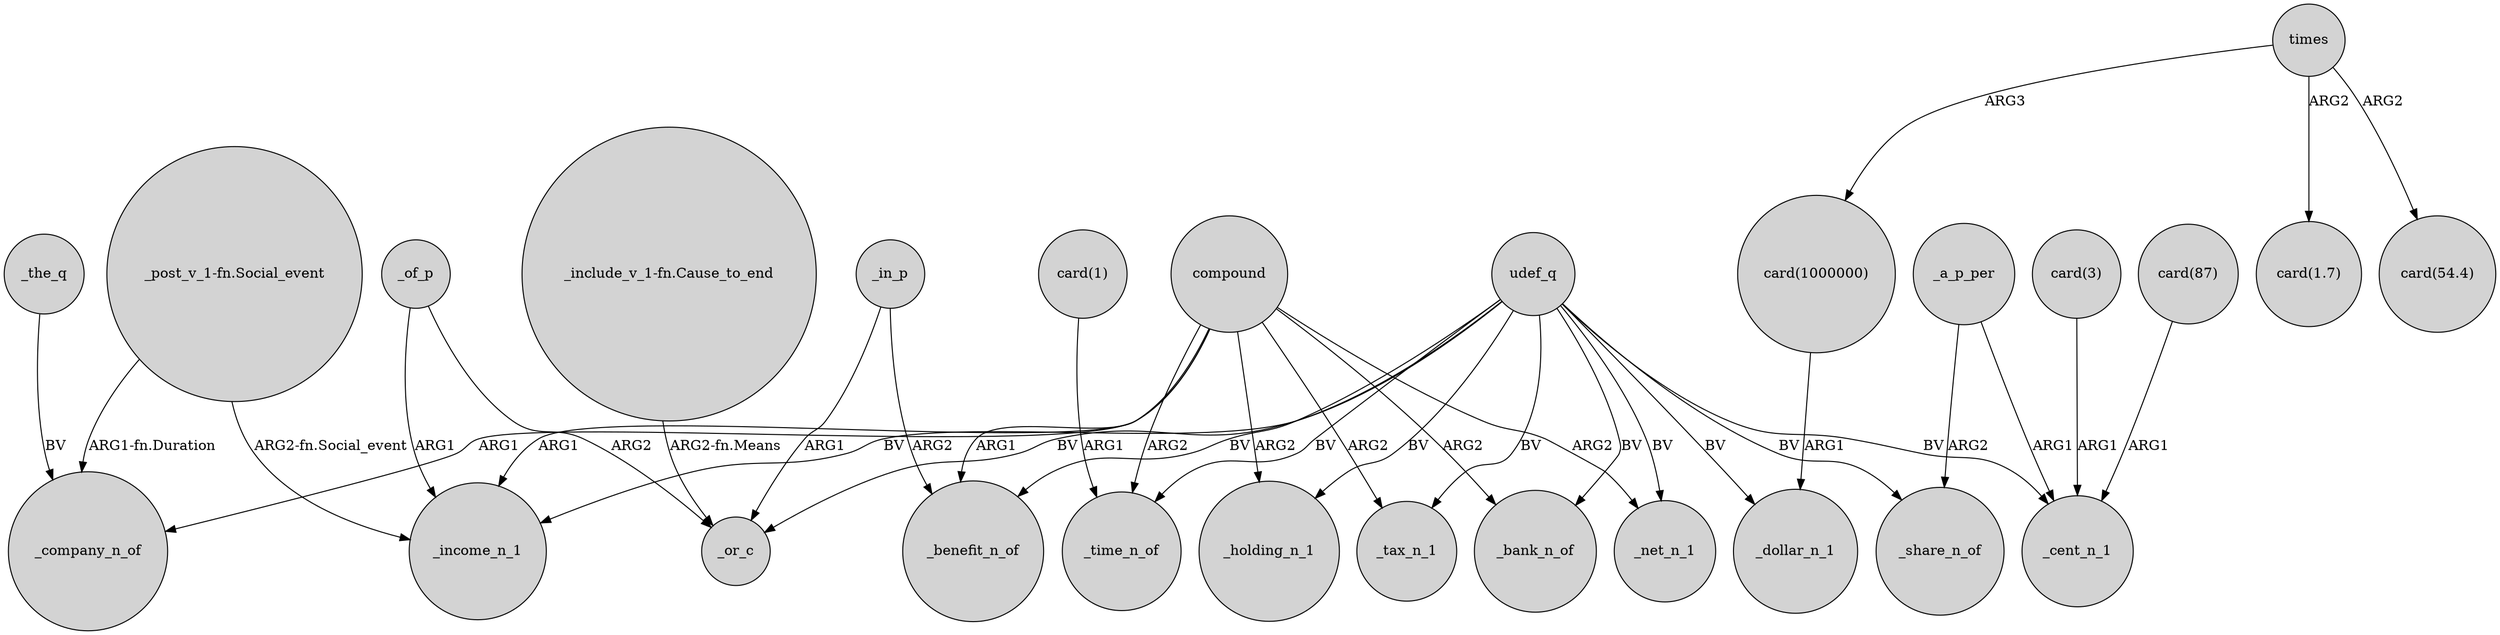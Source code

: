 digraph {
	node [shape=circle style=filled]
	compound -> _net_n_1 [label=ARG2]
	udef_q -> _time_n_of [label=BV]
	_in_p -> _or_c [label=ARG1]
	_a_p_per -> _cent_n_1 [label=ARG1]
	udef_q -> _holding_n_1 [label=BV]
	udef_q -> _income_n_1 [label=BV]
	udef_q -> _benefit_n_of [label=BV]
	udef_q -> _tax_n_1 [label=BV]
	times -> "card(1000000)" [label=ARG3]
	times -> "card(1.7)" [label=ARG2]
	udef_q -> _bank_n_of [label=BV]
	_of_p -> _income_n_1 [label=ARG1]
	compound -> _company_n_of [label=ARG1]
	udef_q -> _cent_n_1 [label=BV]
	udef_q -> _or_c [label=BV]
	times -> "card(54.4)" [label=ARG2]
	"_include_v_1-fn.Cause_to_end" -> _or_c [label="ARG2-fn.Means"]
	compound -> _income_n_1 [label=ARG1]
	_a_p_per -> _share_n_of [label=ARG2]
	"_post_v_1-fn.Social_event" -> _income_n_1 [label="ARG2-fn.Social_event"]
	compound -> _holding_n_1 [label=ARG2]
	udef_q -> _share_n_of [label=BV]
	udef_q -> _net_n_1 [label=BV]
	_in_p -> _benefit_n_of [label=ARG2]
	compound -> _tax_n_1 [label=ARG2]
	udef_q -> _dollar_n_1 [label=BV]
	"card(1000000)" -> _dollar_n_1 [label=ARG1]
	"card(3)" -> _cent_n_1 [label=ARG1]
	"_post_v_1-fn.Social_event" -> _company_n_of [label="ARG1-fn.Duration"]
	"card(1)" -> _time_n_of [label=ARG1]
	compound -> _time_n_of [label=ARG2]
	_of_p -> _or_c [label=ARG2]
	_the_q -> _company_n_of [label=BV]
	compound -> _bank_n_of [label=ARG2]
	compound -> _benefit_n_of [label=ARG1]
	"card(87)" -> _cent_n_1 [label=ARG1]
}
